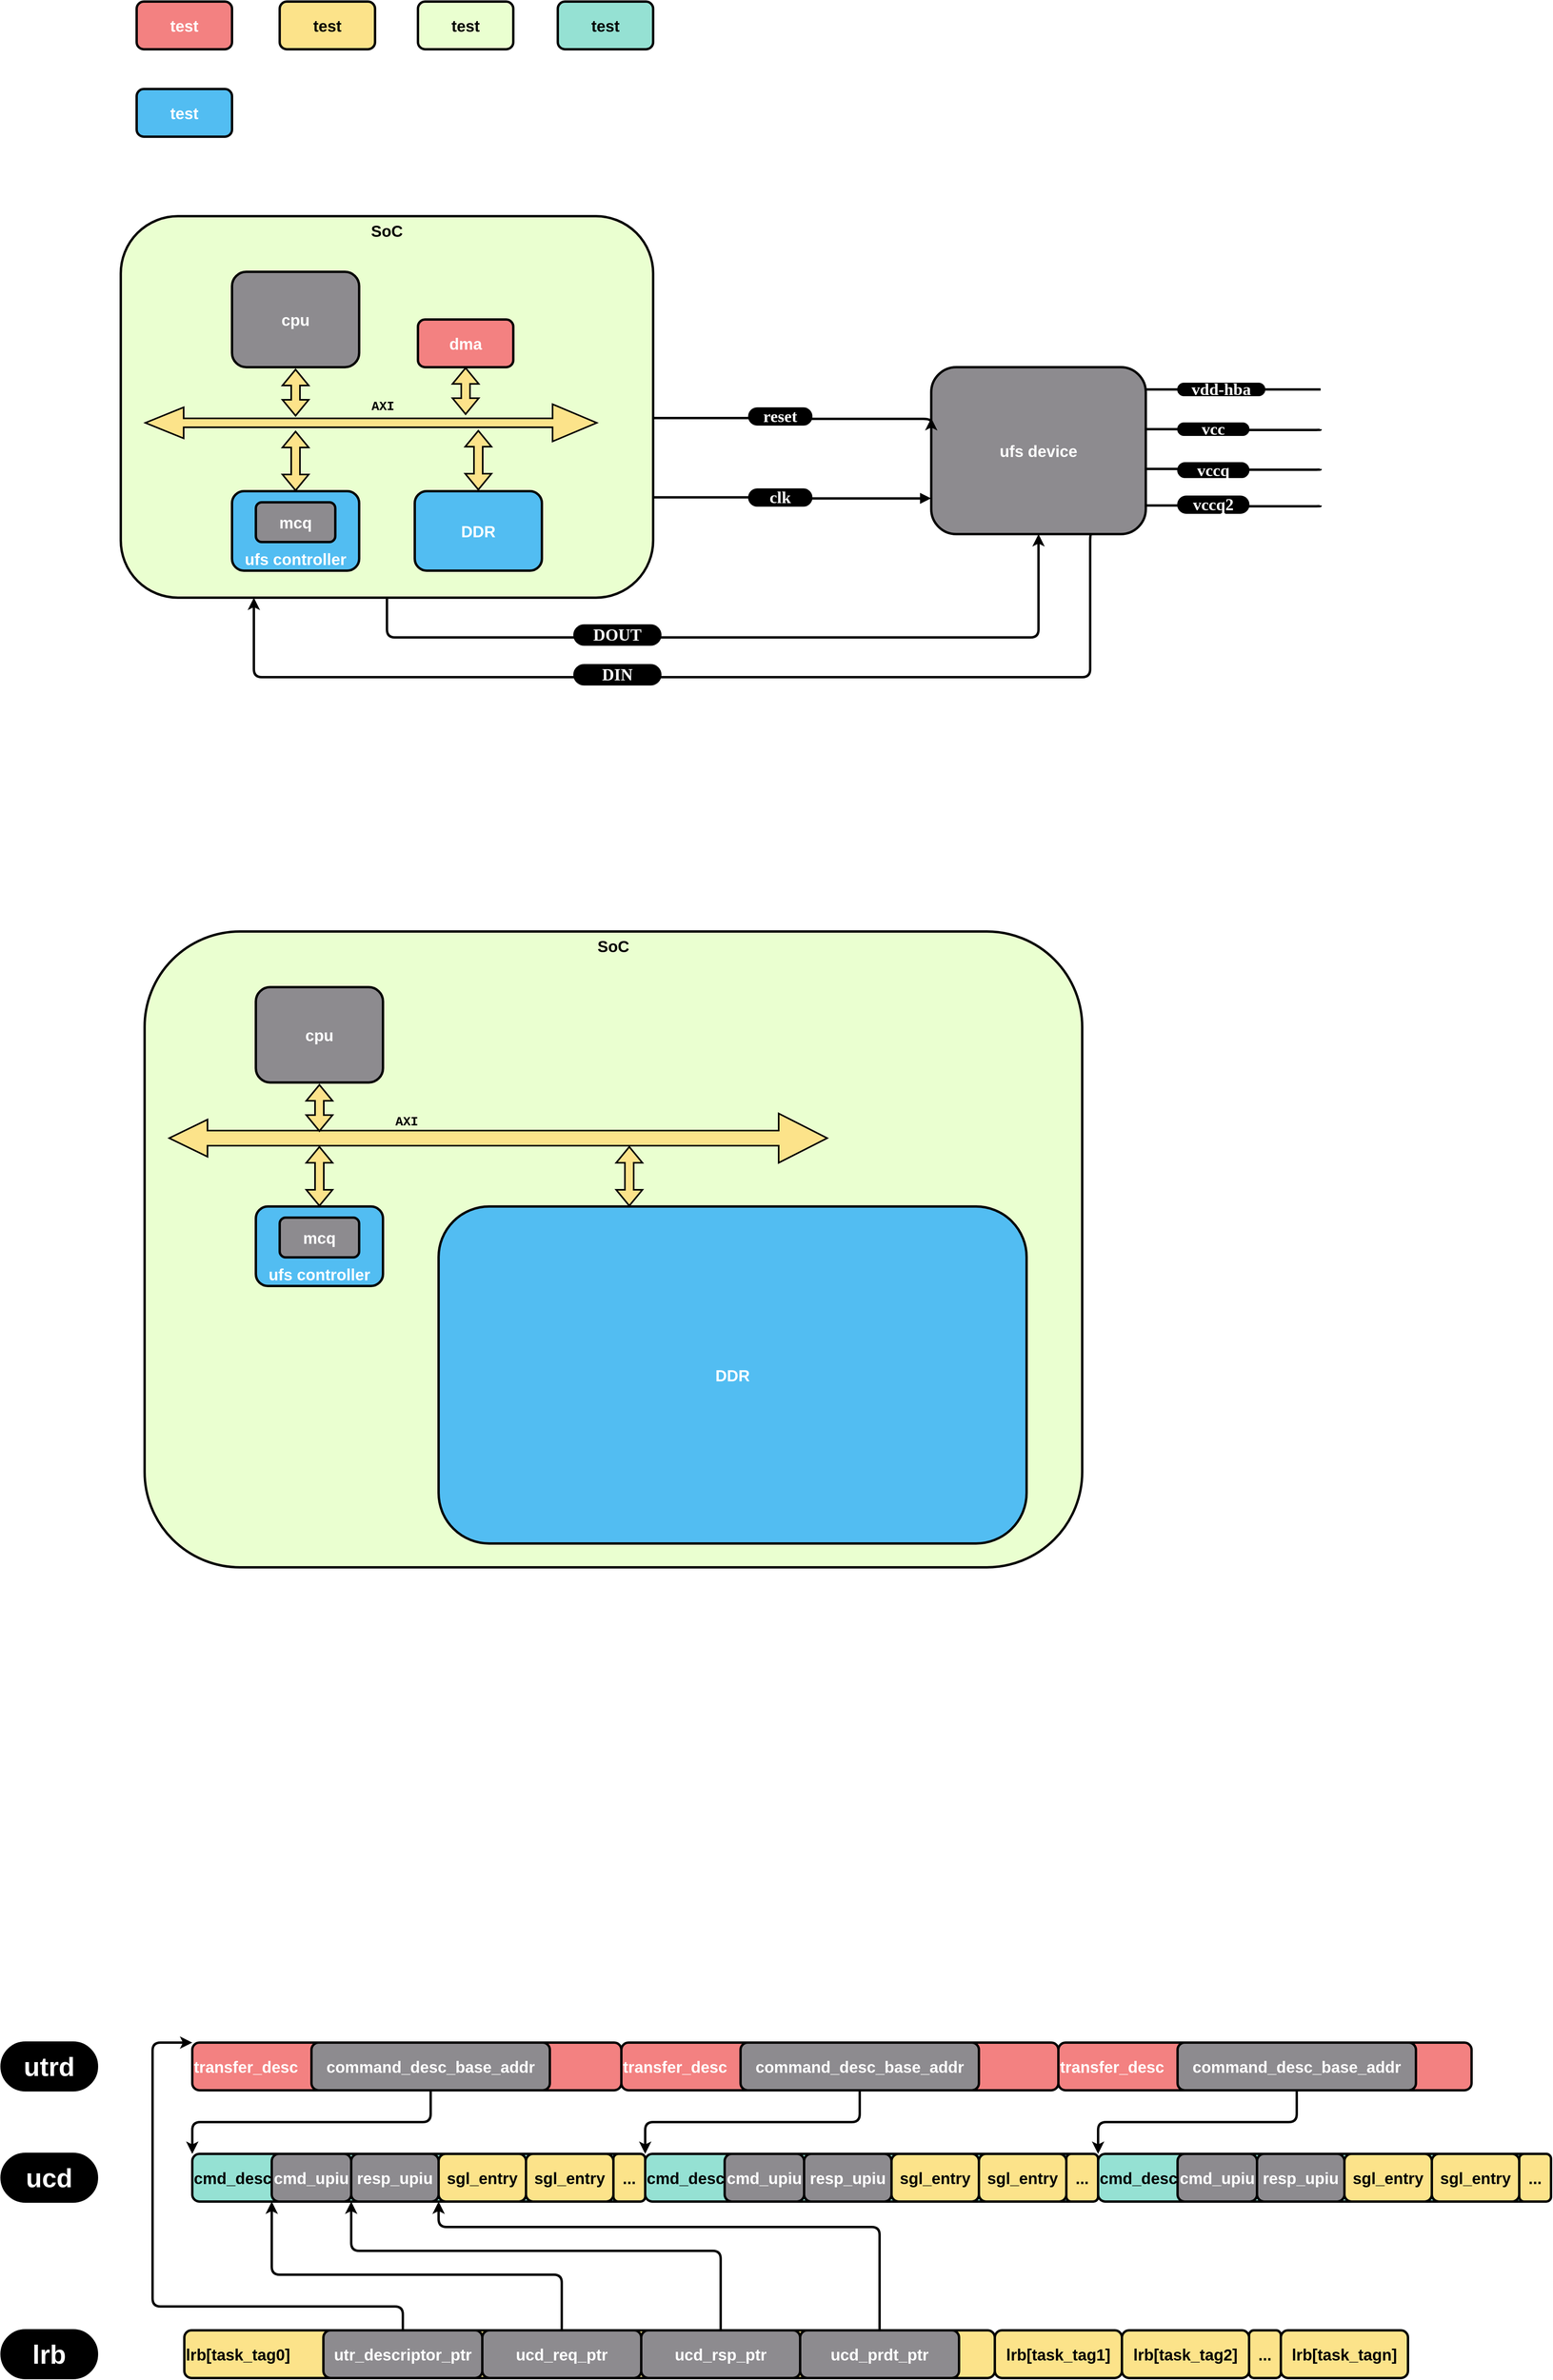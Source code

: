 <mxfile version="25.0.1">
  <diagram name="Page-1" id="ai1T7dMN3OjdWEHfxHIY">
    <mxGraphModel dx="3267" dy="1335" grid="1" gridSize="10" guides="1" tooltips="1" connect="1" arrows="1" fold="1" page="1" pageScale="1" pageWidth="827" pageHeight="1169" math="0" shadow="0">
      <root>
        <mxCell id="0" />
        <mxCell id="1" parent="0" />
        <mxCell id="oprHYvDJjt2h3twE2mbh-2" style="edgeStyle=orthogonalEdgeStyle;rounded=1;orthogonalLoop=1;jettySize=auto;html=1;entryX=0.5;entryY=1;entryDx=0;entryDy=0;exitX=0.5;exitY=1;exitDx=0;exitDy=0;strokeWidth=3;curved=0;" parent="1" source="e9D_P7301jllDLZN2IWD-16" target="oprHYvDJjt2h3twE2mbh-1" edge="1">
          <mxGeometry relative="1" as="geometry">
            <Array as="points">
              <mxPoint x="375" y="1230" />
              <mxPoint x="1195" y="1230" />
            </Array>
          </mxGeometry>
        </mxCell>
        <mxCell id="e9D_P7301jllDLZN2IWD-16" value="&lt;span style=&quot;font-size: 20px;&quot;&gt;&lt;b&gt;SoC&lt;/b&gt;&lt;/span&gt;" style="rounded=1;whiteSpace=wrap;html=1;fillColor=#EAFFD0;strokeWidth=3;verticalAlign=top;" parent="1" vertex="1">
          <mxGeometry x="40" y="700" width="670" height="480" as="geometry" />
        </mxCell>
        <mxCell id="e9D_P7301jllDLZN2IWD-1" value="&lt;font style=&quot;font-size: 20px;&quot; color=&quot;#ffffff&quot;&gt;&lt;b style=&quot;&quot;&gt;test&lt;/b&gt;&lt;/font&gt;" style="rounded=1;whiteSpace=wrap;html=1;fillColor=#F38181;strokeWidth=3;" parent="1" vertex="1">
          <mxGeometry x="60" y="430" width="120" height="60" as="geometry" />
        </mxCell>
        <mxCell id="e9D_P7301jllDLZN2IWD-3" value="&lt;font style=&quot;font-size: 20px;&quot;&gt;&lt;b style=&quot;&quot;&gt;test&lt;/b&gt;&lt;/font&gt;" style="rounded=1;whiteSpace=wrap;html=1;fillColor=#FCE38A;strokeWidth=3;" parent="1" vertex="1">
          <mxGeometry x="240" y="430" width="120" height="60" as="geometry" />
        </mxCell>
        <mxCell id="e9D_P7301jllDLZN2IWD-4" value="&lt;font style=&quot;font-size: 20px;&quot;&gt;&lt;b style=&quot;&quot;&gt;test&lt;/b&gt;&lt;/font&gt;" style="rounded=1;whiteSpace=wrap;html=1;fillColor=#EAFFD0;strokeWidth=3;" parent="1" vertex="1">
          <mxGeometry x="414" y="430" width="120" height="60" as="geometry" />
        </mxCell>
        <mxCell id="e9D_P7301jllDLZN2IWD-5" value="&lt;font style=&quot;font-size: 20px;&quot;&gt;&lt;b style=&quot;&quot;&gt;test&lt;/b&gt;&lt;/font&gt;" style="rounded=1;whiteSpace=wrap;html=1;fillColor=#95E1D3;strokeWidth=3;" parent="1" vertex="1">
          <mxGeometry x="590" y="430" width="120" height="60" as="geometry" />
        </mxCell>
        <mxCell id="e9D_P7301jllDLZN2IWD-6" value="&lt;font color=&quot;#ffffff&quot; style=&quot;font-size: 20px;&quot;&gt;&lt;b style=&quot;&quot;&gt;test&lt;/b&gt;&lt;/font&gt;" style="rounded=1;whiteSpace=wrap;html=1;fillColor=#52BDF2;strokeWidth=3;" parent="1" vertex="1">
          <mxGeometry x="60" y="540" width="120" height="60" as="geometry" />
        </mxCell>
        <mxCell id="e9D_P7301jllDLZN2IWD-7" value="&lt;font color=&quot;#ffffff&quot; style=&quot;font-size: 20px;&quot;&gt;&lt;b style=&quot;&quot;&gt;cpu&lt;/b&gt;&lt;/font&gt;" style="rounded=1;whiteSpace=wrap;html=1;fillColor=#8D8B8F;strokeWidth=3;" parent="1" vertex="1">
          <mxGeometry x="180" y="770" width="160" height="120" as="geometry" />
        </mxCell>
        <mxCell id="e9D_P7301jllDLZN2IWD-8" value="&lt;font style=&quot;font-size: 20px;&quot; color=&quot;#ffffff&quot;&gt;&lt;b style=&quot;&quot;&gt;dma&lt;/b&gt;&lt;/font&gt;" style="rounded=1;whiteSpace=wrap;html=1;fillColor=#F38181;strokeWidth=3;" parent="1" vertex="1">
          <mxGeometry x="414" y="830" width="120" height="60" as="geometry" />
        </mxCell>
        <mxCell id="e9D_P7301jllDLZN2IWD-9" value="&lt;font color=&quot;#ffffff&quot; style=&quot;font-size: 20px;&quot;&gt;&lt;b style=&quot;&quot;&gt;ufs controller&lt;/b&gt;&lt;/font&gt;" style="rounded=1;whiteSpace=wrap;html=1;fillColor=#52BDF2;strokeWidth=3;horizontal=1;verticalAlign=bottom;" parent="1" vertex="1">
          <mxGeometry x="180" y="1046" width="160" height="100" as="geometry" />
        </mxCell>
        <mxCell id="e9D_P7301jllDLZN2IWD-10" value="" style="shape=flexArrow;endArrow=classic;startArrow=classic;html=1;rounded=0;strokeWidth=2;startWidth=25.714;startSize=15.383;endWidth=33.551;endSize=17.857;width=10.286;fillColor=#FCE38A;" parent="1" edge="1">
          <mxGeometry width="100" height="100" relative="1" as="geometry">
            <mxPoint x="70" y="960" as="sourcePoint" />
            <mxPoint x="640" y="960" as="targetPoint" />
          </mxGeometry>
        </mxCell>
        <mxCell id="e9D_P7301jllDLZN2IWD-11" value="&lt;font color=&quot;#ffffff&quot; style=&quot;font-size: 20px;&quot;&gt;&lt;b style=&quot;&quot;&gt;mcq&lt;/b&gt;&lt;/font&gt;" style="rounded=1;whiteSpace=wrap;html=1;fillColor=#8D8B8F;strokeWidth=3;" parent="1" vertex="1">
          <mxGeometry x="210" y="1060" width="100" height="50" as="geometry" />
        </mxCell>
        <mxCell id="e9D_P7301jllDLZN2IWD-13" value="" style="shape=flexArrow;endArrow=classic;startArrow=classic;html=1;rounded=0;exitX=0.5;exitY=1;exitDx=0;exitDy=0;fillColor=#FCE38A;strokeWidth=2;" parent="1" edge="1">
          <mxGeometry width="100" height="100" relative="1" as="geometry">
            <mxPoint x="260" y="892" as="sourcePoint" />
            <mxPoint x="260" y="952" as="targetPoint" />
          </mxGeometry>
        </mxCell>
        <mxCell id="e9D_P7301jllDLZN2IWD-14" value="" style="shape=flexArrow;endArrow=classic;startArrow=classic;html=1;rounded=0;exitX=0.5;exitY=1;exitDx=0;exitDy=0;fillColor=#FCE38A;strokeWidth=2;" parent="1" source="e9D_P7301jllDLZN2IWD-8" edge="1">
          <mxGeometry width="100" height="100" relative="1" as="geometry">
            <mxPoint x="473.71" y="890" as="sourcePoint" />
            <mxPoint x="474" y="950" as="targetPoint" />
          </mxGeometry>
        </mxCell>
        <mxCell id="e9D_P7301jllDLZN2IWD-15" value="" style="shape=flexArrow;endArrow=classic;startArrow=classic;html=1;rounded=0;fillColor=#FCE38A;strokeWidth=2;entryX=0.5;entryY=0;entryDx=0;entryDy=0;" parent="1" target="e9D_P7301jllDLZN2IWD-9" edge="1">
          <mxGeometry width="100" height="100" relative="1" as="geometry">
            <mxPoint x="260" y="970" as="sourcePoint" />
            <mxPoint x="260" y="1030" as="targetPoint" />
          </mxGeometry>
        </mxCell>
        <mxCell id="e9D_P7301jllDLZN2IWD-17" value="AXI" style="text;html=1;align=center;verticalAlign=middle;whiteSpace=wrap;rounded=0;fontFamily=Courier New;fontStyle=1;fontSize=16;" parent="1" vertex="1">
          <mxGeometry x="340" y="925" width="60" height="30" as="geometry" />
        </mxCell>
        <mxCell id="oprHYvDJjt2h3twE2mbh-9" style="edgeStyle=orthogonalEdgeStyle;shape=connector;curved=0;rounded=1;orthogonalLoop=1;jettySize=auto;html=1;exitX=0.75;exitY=1;exitDx=0;exitDy=0;entryX=0.25;entryY=1;entryDx=0;entryDy=0;strokeColor=default;strokeWidth=3;align=center;verticalAlign=middle;fontFamily=Helvetica;fontSize=11;fontColor=default;labelBackgroundColor=default;endArrow=classic;" parent="1" source="oprHYvDJjt2h3twE2mbh-1" target="e9D_P7301jllDLZN2IWD-16" edge="1">
          <mxGeometry relative="1" as="geometry">
            <Array as="points">
              <mxPoint x="1260" y="1100" />
              <mxPoint x="1260" y="1280" />
              <mxPoint x="208" y="1280" />
            </Array>
          </mxGeometry>
        </mxCell>
        <mxCell id="oprHYvDJjt2h3twE2mbh-12" style="edgeStyle=orthogonalEdgeStyle;shape=connector;curved=0;rounded=1;orthogonalLoop=1;jettySize=auto;html=1;strokeColor=default;strokeWidth=3;align=center;verticalAlign=middle;fontFamily=Helvetica;fontSize=11;fontColor=default;labelBackgroundColor=default;endArrow=none;endFill=0;" parent="1" edge="1">
          <mxGeometry relative="1" as="geometry">
            <mxPoint x="1550" y="968" as="targetPoint" />
            <mxPoint x="1330" y="968" as="sourcePoint" />
            <Array as="points">
              <mxPoint x="1440" y="968" />
              <mxPoint x="1440" y="969" />
            </Array>
          </mxGeometry>
        </mxCell>
        <mxCell id="oprHYvDJjt2h3twE2mbh-1" value="&lt;font color=&quot;#ffffff&quot; style=&quot;font-size: 20px;&quot;&gt;&lt;b style=&quot;&quot;&gt;ufs device&lt;/b&gt;&lt;/font&gt;" style="rounded=1;whiteSpace=wrap;html=1;fillColor=#8D8B8F;strokeWidth=3;" parent="1" vertex="1">
          <mxGeometry x="1060" y="890" width="270" height="210" as="geometry" />
        </mxCell>
        <mxCell id="oprHYvDJjt2h3twE2mbh-10" value="&lt;span style=&quot;&quot;&gt;&lt;b&gt;&lt;font style=&quot;font-size: 21px;&quot;&gt;DOUT&lt;/font&gt;&lt;/b&gt;&lt;/span&gt;" style="rounded=1;html=1;fontFamily=Comic Sans MS;fontSize=11;fontColor=#FFFFFF;labelBackgroundColor=none;arcSize=50;fillColor=#000000;whiteSpace=wrap;" parent="1" vertex="1">
          <mxGeometry x="610" y="1214" width="110" height="26" as="geometry" />
        </mxCell>
        <mxCell id="oprHYvDJjt2h3twE2mbh-11" value="&lt;span style=&quot;font-size: 21px;&quot;&gt;&lt;b&gt;DIN&lt;/b&gt;&lt;/span&gt;" style="rounded=1;html=1;fontFamily=Comic Sans MS;fontSize=11;fontColor=#FFFFFF;labelBackgroundColor=none;arcSize=50;fillColor=#000000;whiteSpace=wrap;" parent="1" vertex="1">
          <mxGeometry x="610" y="1264" width="110" height="26" as="geometry" />
        </mxCell>
        <mxCell id="oprHYvDJjt2h3twE2mbh-15" value="&lt;span style=&quot;&quot;&gt;&lt;b&gt;&lt;font style=&quot;font-size: 21px;&quot;&gt;vcc&lt;/font&gt;&lt;/b&gt;&lt;/span&gt;" style="rounded=1;html=1;fontFamily=Comic Sans MS;fontSize=11;fontColor=#FFFFFF;labelBackgroundColor=none;arcSize=50;fillColor=#000000;whiteSpace=wrap;" parent="1" vertex="1">
          <mxGeometry x="1370" y="960" width="90" height="16" as="geometry" />
        </mxCell>
        <mxCell id="oprHYvDJjt2h3twE2mbh-16" style="edgeStyle=orthogonalEdgeStyle;shape=connector;curved=0;rounded=1;orthogonalLoop=1;jettySize=auto;html=1;strokeColor=default;strokeWidth=3;align=center;verticalAlign=middle;fontFamily=Helvetica;fontSize=11;fontColor=default;labelBackgroundColor=default;endArrow=none;endFill=0;" parent="1" edge="1">
          <mxGeometry relative="1" as="geometry">
            <mxPoint x="1550" y="918" as="targetPoint" />
            <mxPoint x="1330" y="918" as="sourcePoint" />
          </mxGeometry>
        </mxCell>
        <mxCell id="oprHYvDJjt2h3twE2mbh-17" value="&lt;span style=&quot;&quot;&gt;&lt;b&gt;&lt;font style=&quot;font-size: 21px;&quot;&gt;vdd-hba&lt;/font&gt;&lt;/b&gt;&lt;/span&gt;" style="rounded=1;html=1;fontFamily=Comic Sans MS;fontSize=11;fontColor=#FFFFFF;labelBackgroundColor=none;arcSize=50;fillColor=#000000;whiteSpace=wrap;" parent="1" vertex="1">
          <mxGeometry x="1370" y="910" width="110" height="16" as="geometry" />
        </mxCell>
        <mxCell id="oprHYvDJjt2h3twE2mbh-18" style="edgeStyle=orthogonalEdgeStyle;shape=connector;curved=0;rounded=1;orthogonalLoop=1;jettySize=auto;html=1;strokeColor=default;strokeWidth=3;align=center;verticalAlign=middle;fontFamily=Helvetica;fontSize=11;fontColor=default;labelBackgroundColor=default;endArrow=none;endFill=0;" parent="1" edge="1">
          <mxGeometry relative="1" as="geometry">
            <mxPoint x="1550" y="1018" as="targetPoint" />
            <mxPoint x="1330" y="1018" as="sourcePoint" />
            <Array as="points">
              <mxPoint x="1440" y="1018" />
              <mxPoint x="1440" y="1019" />
            </Array>
          </mxGeometry>
        </mxCell>
        <mxCell id="oprHYvDJjt2h3twE2mbh-19" value="&lt;span style=&quot;&quot;&gt;&lt;b&gt;&lt;font style=&quot;font-size: 21px;&quot;&gt;vccq&lt;/font&gt;&lt;/b&gt;&lt;/span&gt;" style="rounded=1;html=1;fontFamily=Comic Sans MS;fontSize=11;fontColor=#FFFFFF;labelBackgroundColor=none;arcSize=50;fillColor=#000000;whiteSpace=wrap;" parent="1" vertex="1">
          <mxGeometry x="1370" y="1010" width="90" height="19" as="geometry" />
        </mxCell>
        <mxCell id="oprHYvDJjt2h3twE2mbh-20" style="edgeStyle=orthogonalEdgeStyle;shape=connector;curved=0;rounded=1;orthogonalLoop=1;jettySize=auto;html=1;strokeColor=default;strokeWidth=3;align=center;verticalAlign=middle;fontFamily=Helvetica;fontSize=11;fontColor=default;labelBackgroundColor=default;endArrow=none;endFill=0;" parent="1" edge="1">
          <mxGeometry relative="1" as="geometry">
            <mxPoint x="1550" y="1064" as="targetPoint" />
            <mxPoint x="1330" y="1064" as="sourcePoint" />
            <Array as="points">
              <mxPoint x="1440" y="1064" />
              <mxPoint x="1440" y="1065" />
            </Array>
          </mxGeometry>
        </mxCell>
        <mxCell id="oprHYvDJjt2h3twE2mbh-21" value="&lt;span style=&quot;&quot;&gt;&lt;b&gt;&lt;font style=&quot;font-size: 21px;&quot;&gt;vccq2&lt;/font&gt;&lt;/b&gt;&lt;/span&gt;" style="rounded=1;html=1;fontFamily=Comic Sans MS;fontSize=11;fontColor=#FFFFFF;labelBackgroundColor=none;arcSize=50;fillColor=#000000;whiteSpace=wrap;" parent="1" vertex="1">
          <mxGeometry x="1370" y="1052" width="90" height="22" as="geometry" />
        </mxCell>
        <mxCell id="oprHYvDJjt2h3twE2mbh-22" style="edgeStyle=orthogonalEdgeStyle;shape=connector;curved=0;rounded=1;orthogonalLoop=1;jettySize=auto;html=1;strokeColor=default;strokeWidth=3;align=center;verticalAlign=middle;fontFamily=Helvetica;fontSize=11;fontColor=default;labelBackgroundColor=default;endArrow=block;endFill=1;exitX=1;exitY=0.737;exitDx=0;exitDy=0;exitPerimeter=0;entryX=-0.001;entryY=0.786;entryDx=0;entryDy=0;entryPerimeter=0;" parent="1" source="e9D_P7301jllDLZN2IWD-16" target="oprHYvDJjt2h3twE2mbh-1" edge="1">
          <mxGeometry relative="1" as="geometry">
            <mxPoint x="1050" y="1055" as="targetPoint" />
            <mxPoint x="790" y="1054" as="sourcePoint" />
            <Array as="points">
              <mxPoint x="900" y="1054" />
              <mxPoint x="900" y="1055" />
            </Array>
          </mxGeometry>
        </mxCell>
        <mxCell id="oprHYvDJjt2h3twE2mbh-23" value="&lt;span style=&quot;&quot;&gt;&lt;b&gt;&lt;font style=&quot;font-size: 21px;&quot;&gt;clk&lt;/font&gt;&lt;/b&gt;&lt;/span&gt;" style="rounded=1;html=1;fontFamily=Comic Sans MS;fontSize=11;fontColor=#FFFFFF;labelBackgroundColor=none;arcSize=50;fillColor=#000000;whiteSpace=wrap;" parent="1" vertex="1">
          <mxGeometry x="830" y="1043" width="80" height="22" as="geometry" />
        </mxCell>
        <mxCell id="oprHYvDJjt2h3twE2mbh-24" style="edgeStyle=orthogonalEdgeStyle;shape=connector;curved=0;rounded=1;orthogonalLoop=1;jettySize=auto;html=1;strokeColor=default;strokeWidth=3;align=center;verticalAlign=middle;fontFamily=Helvetica;fontSize=11;fontColor=default;labelBackgroundColor=default;endArrow=classic;endFill=1;entryX=-0.001;entryY=0.779;entryDx=0;entryDy=0;entryPerimeter=0;exitX=1;exitY=0.737;exitDx=0;exitDy=0;exitPerimeter=0;" parent="1" edge="1">
          <mxGeometry relative="1" as="geometry">
            <mxPoint x="1060" y="954" as="targetPoint" />
            <mxPoint x="710" y="954" as="sourcePoint" />
            <Array as="points">
              <mxPoint x="900" y="954" />
              <mxPoint x="900" y="955" />
              <mxPoint x="1060" y="955" />
            </Array>
          </mxGeometry>
        </mxCell>
        <mxCell id="oprHYvDJjt2h3twE2mbh-25" value="&lt;span style=&quot;&quot;&gt;&lt;b&gt;&lt;font style=&quot;font-size: 21px;&quot;&gt;reset&lt;/font&gt;&lt;/b&gt;&lt;/span&gt;" style="rounded=1;html=1;fontFamily=Comic Sans MS;fontSize=11;fontColor=#FFFFFF;labelBackgroundColor=none;arcSize=50;fillColor=#000000;whiteSpace=wrap;" parent="1" vertex="1">
          <mxGeometry x="830" y="941" width="80" height="22" as="geometry" />
        </mxCell>
        <mxCell id="UE0YF-kkjeP3_MSQuqBD-1" value="&lt;font color=&quot;#ffffff&quot; style=&quot;font-size: 20px;&quot;&gt;&lt;b style=&quot;&quot;&gt;DDR&lt;/b&gt;&lt;/font&gt;" style="rounded=1;whiteSpace=wrap;html=1;fillColor=#52BDF2;strokeWidth=3;horizontal=1;verticalAlign=middle;" vertex="1" parent="1">
          <mxGeometry x="410" y="1046" width="160" height="100" as="geometry" />
        </mxCell>
        <mxCell id="UE0YF-kkjeP3_MSQuqBD-2" value="" style="shape=flexArrow;endArrow=classic;startArrow=classic;html=1;rounded=0;fillColor=#FCE38A;strokeWidth=2;entryX=0.5;entryY=0;entryDx=0;entryDy=0;" edge="1" parent="1">
          <mxGeometry width="100" height="100" relative="1" as="geometry">
            <mxPoint x="490" y="969" as="sourcePoint" />
            <mxPoint x="490" y="1045" as="targetPoint" />
          </mxGeometry>
        </mxCell>
        <mxCell id="UE0YF-kkjeP3_MSQuqBD-3" value="&lt;span style=&quot;font-size: 20px;&quot;&gt;&lt;b&gt;SoC&lt;/b&gt;&lt;/span&gt;" style="rounded=1;whiteSpace=wrap;html=1;fillColor=#EAFFD0;strokeWidth=3;verticalAlign=top;" vertex="1" parent="1">
          <mxGeometry x="70" y="1600" width="1180" height="800" as="geometry" />
        </mxCell>
        <mxCell id="UE0YF-kkjeP3_MSQuqBD-4" value="&lt;font color=&quot;#ffffff&quot; style=&quot;font-size: 20px;&quot;&gt;&lt;b style=&quot;&quot;&gt;cpu&lt;/b&gt;&lt;/font&gt;" style="rounded=1;whiteSpace=wrap;html=1;fillColor=#8D8B8F;strokeWidth=3;" vertex="1" parent="1">
          <mxGeometry x="210" y="1670" width="160" height="120" as="geometry" />
        </mxCell>
        <mxCell id="UE0YF-kkjeP3_MSQuqBD-6" value="&lt;font color=&quot;#ffffff&quot; style=&quot;font-size: 20px;&quot;&gt;&lt;b style=&quot;&quot;&gt;ufs controller&lt;/b&gt;&lt;/font&gt;" style="rounded=1;whiteSpace=wrap;html=1;fillColor=#52BDF2;strokeWidth=3;horizontal=1;verticalAlign=bottom;" vertex="1" parent="1">
          <mxGeometry x="210" y="1946" width="160" height="100" as="geometry" />
        </mxCell>
        <mxCell id="UE0YF-kkjeP3_MSQuqBD-7" value="" style="shape=flexArrow;endArrow=classic;startArrow=classic;html=1;rounded=0;strokeWidth=2;startWidth=25.714;startSize=15.383;endWidth=41;endSize=19.67;width=18;fillColor=#FCE38A;" edge="1" parent="1">
          <mxGeometry width="100" height="100" relative="1" as="geometry">
            <mxPoint x="100" y="1860" as="sourcePoint" />
            <mxPoint x="930" y="1860" as="targetPoint" />
          </mxGeometry>
        </mxCell>
        <mxCell id="UE0YF-kkjeP3_MSQuqBD-8" value="&lt;font color=&quot;#ffffff&quot; style=&quot;font-size: 20px;&quot;&gt;&lt;b style=&quot;&quot;&gt;mcq&lt;/b&gt;&lt;/font&gt;" style="rounded=1;whiteSpace=wrap;html=1;fillColor=#8D8B8F;strokeWidth=3;" vertex="1" parent="1">
          <mxGeometry x="240" y="1960" width="100" height="50" as="geometry" />
        </mxCell>
        <mxCell id="UE0YF-kkjeP3_MSQuqBD-9" value="" style="shape=flexArrow;endArrow=classic;startArrow=classic;html=1;rounded=0;exitX=0.5;exitY=1;exitDx=0;exitDy=0;fillColor=#FCE38A;strokeWidth=2;" edge="1" parent="1">
          <mxGeometry width="100" height="100" relative="1" as="geometry">
            <mxPoint x="290" y="1792" as="sourcePoint" />
            <mxPoint x="290" y="1852" as="targetPoint" />
          </mxGeometry>
        </mxCell>
        <mxCell id="UE0YF-kkjeP3_MSQuqBD-11" value="" style="shape=flexArrow;endArrow=classic;startArrow=classic;html=1;rounded=0;fillColor=#FCE38A;strokeWidth=2;entryX=0.5;entryY=0;entryDx=0;entryDy=0;" edge="1" parent="1" target="UE0YF-kkjeP3_MSQuqBD-6">
          <mxGeometry width="100" height="100" relative="1" as="geometry">
            <mxPoint x="290" y="1870" as="sourcePoint" />
            <mxPoint x="290" y="1930" as="targetPoint" />
          </mxGeometry>
        </mxCell>
        <mxCell id="UE0YF-kkjeP3_MSQuqBD-12" value="AXI" style="text;html=1;align=center;verticalAlign=middle;whiteSpace=wrap;rounded=0;fontFamily=Courier New;fontStyle=1;fontSize=16;" vertex="1" parent="1">
          <mxGeometry x="370" y="1825" width="60" height="30" as="geometry" />
        </mxCell>
        <mxCell id="UE0YF-kkjeP3_MSQuqBD-13" value="&lt;font color=&quot;#ffffff&quot; style=&quot;font-size: 20px;&quot;&gt;&lt;b style=&quot;&quot;&gt;DDR&lt;/b&gt;&lt;/font&gt;" style="rounded=1;whiteSpace=wrap;html=1;fillColor=#52BDF2;strokeWidth=3;horizontal=1;verticalAlign=middle;" vertex="1" parent="1">
          <mxGeometry x="440" y="1946" width="740" height="424" as="geometry" />
        </mxCell>
        <mxCell id="UE0YF-kkjeP3_MSQuqBD-14" value="" style="shape=flexArrow;endArrow=classic;startArrow=classic;html=1;rounded=0;fillColor=#FCE38A;strokeWidth=2;entryX=0.5;entryY=0;entryDx=0;entryDy=0;" edge="1" parent="1">
          <mxGeometry width="100" height="100" relative="1" as="geometry">
            <mxPoint x="680" y="1870" as="sourcePoint" />
            <mxPoint x="680" y="1946" as="targetPoint" />
          </mxGeometry>
        </mxCell>
        <mxCell id="UE0YF-kkjeP3_MSQuqBD-33" value="&lt;font style=&quot;font-size: 20px;&quot;&gt;&lt;b style=&quot;&quot;&gt;lrb[task_tag0]&lt;/b&gt;&lt;/font&gt;" style="rounded=1;whiteSpace=wrap;html=1;fillColor=#FCE38A;strokeWidth=3;align=left;" vertex="1" parent="1">
          <mxGeometry x="120" y="3360" width="1020" height="60" as="geometry" />
        </mxCell>
        <mxCell id="UE0YF-kkjeP3_MSQuqBD-38" value="&lt;font style=&quot;font-size: 20px;&quot;&gt;&lt;b style=&quot;&quot;&gt;lrb[task_tag1]&lt;/b&gt;&lt;/font&gt;" style="rounded=1;whiteSpace=wrap;html=1;fillColor=#FCE38A;strokeWidth=3;" vertex="1" parent="1">
          <mxGeometry x="1140" y="3360" width="160" height="60" as="geometry" />
        </mxCell>
        <mxCell id="UE0YF-kkjeP3_MSQuqBD-39" value="&lt;font style=&quot;font-size: 20px;&quot;&gt;&lt;b style=&quot;&quot;&gt;lrb[task_tag2]&lt;/b&gt;&lt;/font&gt;" style="rounded=1;whiteSpace=wrap;html=1;fillColor=#FCE38A;strokeWidth=3;" vertex="1" parent="1">
          <mxGeometry x="1300" y="3360" width="160" height="60" as="geometry" />
        </mxCell>
        <mxCell id="UE0YF-kkjeP3_MSQuqBD-40" value="&lt;font style=&quot;font-size: 20px;&quot;&gt;&lt;b style=&quot;&quot;&gt;lrb[task_tagn]&lt;/b&gt;&lt;/font&gt;" style="rounded=1;whiteSpace=wrap;html=1;fillColor=#FCE38A;strokeWidth=3;" vertex="1" parent="1">
          <mxGeometry x="1500" y="3360" width="160" height="60" as="geometry" />
        </mxCell>
        <mxCell id="UE0YF-kkjeP3_MSQuqBD-41" value="&lt;font style=&quot;font-size: 20px;&quot;&gt;&lt;b style=&quot;&quot;&gt;...&lt;/b&gt;&lt;/font&gt;" style="rounded=1;whiteSpace=wrap;html=1;fillColor=#FCE38A;strokeWidth=3;" vertex="1" parent="1">
          <mxGeometry x="1460" y="3360" width="40" height="60" as="geometry" />
        </mxCell>
        <mxCell id="UE0YF-kkjeP3_MSQuqBD-42" value="&lt;font style=&quot;font-size: 20px;&quot; color=&quot;#ffffff&quot;&gt;&lt;b style=&quot;&quot;&gt;transfer_desc&lt;/b&gt;&lt;/font&gt;" style="rounded=1;whiteSpace=wrap;html=1;fillColor=#F38181;strokeWidth=3;align=left;" vertex="1" parent="1">
          <mxGeometry x="130" y="2998" width="540" height="60" as="geometry" />
        </mxCell>
        <mxCell id="UE0YF-kkjeP3_MSQuqBD-43" value="&lt;font style=&quot;font-size: 20px;&quot;&gt;&lt;b style=&quot;&quot;&gt;cmd_desc&lt;/b&gt;&lt;/font&gt;" style="rounded=1;whiteSpace=wrap;html=1;fillColor=#95E1D3;strokeWidth=3;align=left;" vertex="1" parent="1">
          <mxGeometry x="130" y="3138" width="570" height="60" as="geometry" />
        </mxCell>
        <mxCell id="UE0YF-kkjeP3_MSQuqBD-44" value="&lt;font color=&quot;#ffffff&quot;&gt;&lt;span style=&quot;font-size: 20px;&quot;&gt;&lt;b&gt;command_desc_base_addr&lt;/b&gt;&lt;/span&gt;&lt;/font&gt;" style="rounded=1;whiteSpace=wrap;html=1;fillColor=#8D8B8F;strokeWidth=3;" vertex="1" parent="1">
          <mxGeometry x="280" y="2998" width="300" height="60" as="geometry" />
        </mxCell>
        <mxCell id="UE0YF-kkjeP3_MSQuqBD-45" value="&lt;font color=&quot;#ffffff&quot;&gt;&lt;span style=&quot;font-size: 20px;&quot;&gt;&lt;b&gt;cmd_upiu&lt;/b&gt;&lt;/span&gt;&lt;/font&gt;" style="rounded=1;whiteSpace=wrap;html=1;fillColor=#8D8B8F;strokeWidth=3;" vertex="1" parent="1">
          <mxGeometry x="230" y="3138" width="100" height="60" as="geometry" />
        </mxCell>
        <mxCell id="UE0YF-kkjeP3_MSQuqBD-46" value="&lt;span style=&quot;font-size: 20px;&quot;&gt;&lt;b style=&quot;&quot;&gt;&lt;font color=&quot;#ffffff&quot;&gt;resp_upiu&lt;/font&gt;&lt;/b&gt;&lt;/span&gt;" style="rounded=1;whiteSpace=wrap;html=1;fillColor=#8D8B8F;strokeWidth=3;" vertex="1" parent="1">
          <mxGeometry x="330" y="3138" width="110" height="60" as="geometry" />
        </mxCell>
        <mxCell id="UE0YF-kkjeP3_MSQuqBD-47" value="&lt;span style=&quot;font-size: 20px;&quot;&gt;&lt;b style=&quot;&quot;&gt;sgl_entry&lt;/b&gt;&lt;/span&gt;" style="rounded=1;whiteSpace=wrap;html=1;fillColor=#FCE38A;strokeWidth=3;" vertex="1" parent="1">
          <mxGeometry x="440" y="3138" width="110" height="60" as="geometry" />
        </mxCell>
        <mxCell id="UE0YF-kkjeP3_MSQuqBD-48" value="&lt;span style=&quot;font-size: 20px;&quot;&gt;&lt;b style=&quot;&quot;&gt;sgl_entry&lt;/b&gt;&lt;/span&gt;" style="rounded=1;whiteSpace=wrap;html=1;fillColor=#FCE38A;strokeWidth=3;" vertex="1" parent="1">
          <mxGeometry x="550" y="3138" width="110" height="60" as="geometry" />
        </mxCell>
        <mxCell id="UE0YF-kkjeP3_MSQuqBD-49" value="&lt;span style=&quot;font-size: 20px;&quot;&gt;&lt;b style=&quot;&quot;&gt;...&lt;/b&gt;&lt;/span&gt;" style="rounded=1;whiteSpace=wrap;html=1;fillColor=#FCE38A;strokeWidth=3;" vertex="1" parent="1">
          <mxGeometry x="660" y="3138" width="40" height="60" as="geometry" />
        </mxCell>
        <mxCell id="UE0YF-kkjeP3_MSQuqBD-62" style="edgeStyle=orthogonalEdgeStyle;rounded=1;orthogonalLoop=1;jettySize=auto;html=1;entryX=0;entryY=0;entryDx=0;entryDy=0;strokeWidth=3;curved=0;" edge="1" parent="1" source="UE0YF-kkjeP3_MSQuqBD-44" target="UE0YF-kkjeP3_MSQuqBD-43">
          <mxGeometry relative="1" as="geometry" />
        </mxCell>
        <mxCell id="UE0YF-kkjeP3_MSQuqBD-63" value="&lt;font style=&quot;font-size: 20px;&quot; color=&quot;#ffffff&quot;&gt;&lt;b style=&quot;&quot;&gt;transfer_desc&lt;/b&gt;&lt;/font&gt;" style="rounded=1;whiteSpace=wrap;html=1;fillColor=#F38181;strokeWidth=3;align=left;" vertex="1" parent="1">
          <mxGeometry x="670" y="2998" width="550" height="60" as="geometry" />
        </mxCell>
        <mxCell id="UE0YF-kkjeP3_MSQuqBD-82" style="edgeStyle=orthogonalEdgeStyle;shape=connector;curved=0;rounded=1;orthogonalLoop=1;jettySize=auto;html=1;entryX=0;entryY=0;entryDx=0;entryDy=0;strokeColor=default;strokeWidth=3;align=center;verticalAlign=middle;fontFamily=Helvetica;fontSize=11;fontColor=default;labelBackgroundColor=default;endArrow=classic;" edge="1" parent="1" source="UE0YF-kkjeP3_MSQuqBD-64" target="UE0YF-kkjeP3_MSQuqBD-69">
          <mxGeometry relative="1" as="geometry" />
        </mxCell>
        <mxCell id="UE0YF-kkjeP3_MSQuqBD-64" value="&lt;font color=&quot;#ffffff&quot;&gt;&lt;span style=&quot;font-size: 20px;&quot;&gt;&lt;b&gt;command_desc_base_addr&lt;/b&gt;&lt;/span&gt;&lt;/font&gt;" style="rounded=1;whiteSpace=wrap;html=1;fillColor=#8D8B8F;strokeWidth=3;" vertex="1" parent="1">
          <mxGeometry x="820" y="2998" width="300" height="60" as="geometry" />
        </mxCell>
        <mxCell id="UE0YF-kkjeP3_MSQuqBD-66" value="&lt;font style=&quot;font-size: 20px;&quot; color=&quot;#ffffff&quot;&gt;&lt;b style=&quot;&quot;&gt;transfer_desc&lt;/b&gt;&lt;/font&gt;" style="rounded=1;whiteSpace=wrap;html=1;fillColor=#F38181;strokeWidth=3;align=left;" vertex="1" parent="1">
          <mxGeometry x="1220" y="2998" width="520" height="60" as="geometry" />
        </mxCell>
        <mxCell id="UE0YF-kkjeP3_MSQuqBD-83" style="edgeStyle=orthogonalEdgeStyle;shape=connector;curved=0;rounded=1;orthogonalLoop=1;jettySize=auto;html=1;entryX=0;entryY=0;entryDx=0;entryDy=0;strokeColor=default;strokeWidth=3;align=center;verticalAlign=middle;fontFamily=Helvetica;fontSize=11;fontColor=default;labelBackgroundColor=default;endArrow=classic;" edge="1" parent="1" source="UE0YF-kkjeP3_MSQuqBD-67" target="UE0YF-kkjeP3_MSQuqBD-75">
          <mxGeometry relative="1" as="geometry" />
        </mxCell>
        <mxCell id="UE0YF-kkjeP3_MSQuqBD-67" value="&lt;font color=&quot;#ffffff&quot;&gt;&lt;span style=&quot;font-size: 20px;&quot;&gt;&lt;b&gt;command_desc_base_addr&lt;/b&gt;&lt;/span&gt;&lt;/font&gt;" style="rounded=1;whiteSpace=wrap;html=1;fillColor=#8D8B8F;strokeWidth=3;" vertex="1" parent="1">
          <mxGeometry x="1370" y="2998" width="300" height="60" as="geometry" />
        </mxCell>
        <mxCell id="UE0YF-kkjeP3_MSQuqBD-69" value="&lt;font style=&quot;font-size: 20px;&quot;&gt;&lt;b style=&quot;&quot;&gt;cmd_desc&lt;/b&gt;&lt;/font&gt;" style="rounded=1;whiteSpace=wrap;html=1;fillColor=#95E1D3;strokeWidth=3;align=left;" vertex="1" parent="1">
          <mxGeometry x="700" y="3138" width="570" height="60" as="geometry" />
        </mxCell>
        <mxCell id="UE0YF-kkjeP3_MSQuqBD-70" value="&lt;font color=&quot;#ffffff&quot;&gt;&lt;span style=&quot;font-size: 20px;&quot;&gt;&lt;b&gt;cmd_upiu&lt;/b&gt;&lt;/span&gt;&lt;/font&gt;" style="rounded=1;whiteSpace=wrap;html=1;fillColor=#8D8B8F;strokeWidth=3;" vertex="1" parent="1">
          <mxGeometry x="800" y="3138" width="100" height="60" as="geometry" />
        </mxCell>
        <mxCell id="UE0YF-kkjeP3_MSQuqBD-71" value="&lt;span style=&quot;font-size: 20px;&quot;&gt;&lt;b style=&quot;&quot;&gt;&lt;font color=&quot;#ffffff&quot;&gt;resp_upiu&lt;/font&gt;&lt;/b&gt;&lt;/span&gt;" style="rounded=1;whiteSpace=wrap;html=1;fillColor=#8D8B8F;strokeWidth=3;" vertex="1" parent="1">
          <mxGeometry x="900" y="3138" width="110" height="60" as="geometry" />
        </mxCell>
        <mxCell id="UE0YF-kkjeP3_MSQuqBD-72" value="&lt;span style=&quot;font-size: 20px;&quot;&gt;&lt;b style=&quot;&quot;&gt;sgl_entry&lt;/b&gt;&lt;/span&gt;" style="rounded=1;whiteSpace=wrap;html=1;fillColor=#FCE38A;strokeWidth=3;" vertex="1" parent="1">
          <mxGeometry x="1010" y="3138" width="110" height="60" as="geometry" />
        </mxCell>
        <mxCell id="UE0YF-kkjeP3_MSQuqBD-73" value="&lt;span style=&quot;font-size: 20px;&quot;&gt;&lt;b style=&quot;&quot;&gt;sgl_entry&lt;/b&gt;&lt;/span&gt;" style="rounded=1;whiteSpace=wrap;html=1;fillColor=#FCE38A;strokeWidth=3;" vertex="1" parent="1">
          <mxGeometry x="1120" y="3138" width="110" height="60" as="geometry" />
        </mxCell>
        <mxCell id="UE0YF-kkjeP3_MSQuqBD-74" value="&lt;span style=&quot;font-size: 20px;&quot;&gt;&lt;b style=&quot;&quot;&gt;...&lt;/b&gt;&lt;/span&gt;" style="rounded=1;whiteSpace=wrap;html=1;fillColor=#FCE38A;strokeWidth=3;" vertex="1" parent="1">
          <mxGeometry x="1230" y="3138" width="40" height="60" as="geometry" />
        </mxCell>
        <mxCell id="UE0YF-kkjeP3_MSQuqBD-75" value="&lt;font style=&quot;font-size: 20px;&quot;&gt;&lt;b style=&quot;&quot;&gt;cmd_desc&lt;/b&gt;&lt;/font&gt;" style="rounded=1;whiteSpace=wrap;html=1;fillColor=#95E1D3;strokeWidth=3;align=left;" vertex="1" parent="1">
          <mxGeometry x="1270" y="3138" width="570" height="60" as="geometry" />
        </mxCell>
        <mxCell id="UE0YF-kkjeP3_MSQuqBD-76" value="&lt;font color=&quot;#ffffff&quot;&gt;&lt;span style=&quot;font-size: 20px;&quot;&gt;&lt;b&gt;cmd_upiu&lt;/b&gt;&lt;/span&gt;&lt;/font&gt;" style="rounded=1;whiteSpace=wrap;html=1;fillColor=#8D8B8F;strokeWidth=3;" vertex="1" parent="1">
          <mxGeometry x="1370" y="3138" width="100" height="60" as="geometry" />
        </mxCell>
        <mxCell id="UE0YF-kkjeP3_MSQuqBD-77" value="&lt;span style=&quot;font-size: 20px;&quot;&gt;&lt;b style=&quot;&quot;&gt;&lt;font color=&quot;#ffffff&quot;&gt;resp_upiu&lt;/font&gt;&lt;/b&gt;&lt;/span&gt;" style="rounded=1;whiteSpace=wrap;html=1;fillColor=#8D8B8F;strokeWidth=3;" vertex="1" parent="1">
          <mxGeometry x="1470" y="3138" width="110" height="60" as="geometry" />
        </mxCell>
        <mxCell id="UE0YF-kkjeP3_MSQuqBD-78" value="&lt;span style=&quot;font-size: 20px;&quot;&gt;&lt;b style=&quot;&quot;&gt;sgl_entry&lt;/b&gt;&lt;/span&gt;" style="rounded=1;whiteSpace=wrap;html=1;fillColor=#FCE38A;strokeWidth=3;" vertex="1" parent="1">
          <mxGeometry x="1580" y="3138" width="110" height="60" as="geometry" />
        </mxCell>
        <mxCell id="UE0YF-kkjeP3_MSQuqBD-79" value="&lt;span style=&quot;font-size: 20px;&quot;&gt;&lt;b style=&quot;&quot;&gt;sgl_entry&lt;/b&gt;&lt;/span&gt;" style="rounded=1;whiteSpace=wrap;html=1;fillColor=#FCE38A;strokeWidth=3;" vertex="1" parent="1">
          <mxGeometry x="1690" y="3138" width="110" height="60" as="geometry" />
        </mxCell>
        <mxCell id="UE0YF-kkjeP3_MSQuqBD-80" value="&lt;span style=&quot;font-size: 20px;&quot;&gt;&lt;b style=&quot;&quot;&gt;...&lt;/b&gt;&lt;/span&gt;" style="rounded=1;whiteSpace=wrap;html=1;fillColor=#FCE38A;strokeWidth=3;" vertex="1" parent="1">
          <mxGeometry x="1800" y="3138" width="40" height="60" as="geometry" />
        </mxCell>
        <mxCell id="UE0YF-kkjeP3_MSQuqBD-95" style="edgeStyle=orthogonalEdgeStyle;shape=connector;curved=0;rounded=1;orthogonalLoop=1;jettySize=auto;html=1;entryX=0;entryY=0;entryDx=0;entryDy=0;strokeColor=default;strokeWidth=3;align=center;verticalAlign=middle;fontFamily=Helvetica;fontSize=11;fontColor=default;labelBackgroundColor=default;endArrow=classic;" edge="1" parent="1" source="UE0YF-kkjeP3_MSQuqBD-84" target="UE0YF-kkjeP3_MSQuqBD-42">
          <mxGeometry relative="1" as="geometry">
            <Array as="points">
              <mxPoint x="395" y="3330" />
              <mxPoint x="80" y="3330" />
              <mxPoint x="80" y="2998" />
            </Array>
          </mxGeometry>
        </mxCell>
        <mxCell id="UE0YF-kkjeP3_MSQuqBD-84" value="&lt;font color=&quot;#ffffff&quot;&gt;&lt;span style=&quot;font-size: 20px;&quot;&gt;&lt;b&gt;utr_descriptor_ptr&lt;/b&gt;&lt;/span&gt;&lt;/font&gt;" style="rounded=1;whiteSpace=wrap;html=1;fillColor=#8D8B8F;strokeWidth=3;" vertex="1" parent="1">
          <mxGeometry x="295" y="3360" width="200" height="60" as="geometry" />
        </mxCell>
        <mxCell id="UE0YF-kkjeP3_MSQuqBD-93" style="edgeStyle=orthogonalEdgeStyle;shape=connector;curved=0;rounded=1;orthogonalLoop=1;jettySize=auto;html=1;entryX=0;entryY=1;entryDx=0;entryDy=0;strokeColor=default;strokeWidth=3;align=center;verticalAlign=middle;fontFamily=Helvetica;fontSize=11;fontColor=default;labelBackgroundColor=default;endArrow=classic;" edge="1" parent="1" source="UE0YF-kkjeP3_MSQuqBD-85" target="UE0YF-kkjeP3_MSQuqBD-45">
          <mxGeometry relative="1" as="geometry">
            <Array as="points">
              <mxPoint x="595" y="3290" />
              <mxPoint x="230" y="3290" />
            </Array>
          </mxGeometry>
        </mxCell>
        <mxCell id="UE0YF-kkjeP3_MSQuqBD-85" value="&lt;font color=&quot;#ffffff&quot;&gt;&lt;span style=&quot;font-size: 20px;&quot;&gt;&lt;b&gt;ucd_req_ptr&lt;/b&gt;&lt;/span&gt;&lt;/font&gt;" style="rounded=1;whiteSpace=wrap;html=1;fillColor=#8D8B8F;strokeWidth=3;" vertex="1" parent="1">
          <mxGeometry x="495" y="3360" width="200" height="60" as="geometry" />
        </mxCell>
        <mxCell id="UE0YF-kkjeP3_MSQuqBD-94" style="edgeStyle=orthogonalEdgeStyle;shape=connector;curved=0;rounded=1;orthogonalLoop=1;jettySize=auto;html=1;entryX=0;entryY=1;entryDx=0;entryDy=0;strokeColor=default;strokeWidth=3;align=center;verticalAlign=middle;fontFamily=Helvetica;fontSize=11;fontColor=default;labelBackgroundColor=default;endArrow=classic;" edge="1" parent="1" source="UE0YF-kkjeP3_MSQuqBD-86" target="UE0YF-kkjeP3_MSQuqBD-46">
          <mxGeometry relative="1" as="geometry">
            <Array as="points">
              <mxPoint x="795" y="3260" />
              <mxPoint x="330" y="3260" />
            </Array>
          </mxGeometry>
        </mxCell>
        <mxCell id="UE0YF-kkjeP3_MSQuqBD-86" value="&lt;font color=&quot;#ffffff&quot;&gt;&lt;span style=&quot;font-size: 20px;&quot;&gt;&lt;b&gt;ucd_rsp_ptr&lt;/b&gt;&lt;/span&gt;&lt;/font&gt;" style="rounded=1;whiteSpace=wrap;html=1;fillColor=#8D8B8F;strokeWidth=3;" vertex="1" parent="1">
          <mxGeometry x="695" y="3360" width="200" height="60" as="geometry" />
        </mxCell>
        <mxCell id="UE0YF-kkjeP3_MSQuqBD-96" style="edgeStyle=orthogonalEdgeStyle;shape=connector;curved=0;rounded=1;orthogonalLoop=1;jettySize=auto;html=1;entryX=0;entryY=1;entryDx=0;entryDy=0;strokeColor=default;strokeWidth=3;align=center;verticalAlign=middle;fontFamily=Helvetica;fontSize=11;fontColor=default;labelBackgroundColor=default;endArrow=classic;" edge="1" parent="1" source="UE0YF-kkjeP3_MSQuqBD-87" target="UE0YF-kkjeP3_MSQuqBD-47">
          <mxGeometry relative="1" as="geometry">
            <Array as="points">
              <mxPoint x="995" y="3230" />
              <mxPoint x="440" y="3230" />
            </Array>
          </mxGeometry>
        </mxCell>
        <mxCell id="UE0YF-kkjeP3_MSQuqBD-87" value="&lt;font color=&quot;#ffffff&quot;&gt;&lt;span style=&quot;font-size: 20px;&quot;&gt;&lt;b&gt;ucd_prdt_ptr&lt;/b&gt;&lt;/span&gt;&lt;/font&gt;" style="rounded=1;whiteSpace=wrap;html=1;fillColor=#8D8B8F;strokeWidth=3;" vertex="1" parent="1">
          <mxGeometry x="895" y="3360" width="200" height="60" as="geometry" />
        </mxCell>
        <mxCell id="UE0YF-kkjeP3_MSQuqBD-98" value="&lt;font color=&quot;#ffffff&quot;&gt;&lt;b&gt;lrb&lt;/b&gt;&lt;/font&gt;" style="rounded=1;whiteSpace=wrap;html=1;fillColor=#000000;strokeWidth=3;fontFamily=Helvetica;fontSize=33;fontColor=default;labelBackgroundColor=none;arcSize=50;" vertex="1" parent="1">
          <mxGeometry x="-110" y="3360" width="120" height="60" as="geometry" />
        </mxCell>
        <mxCell id="UE0YF-kkjeP3_MSQuqBD-100" value="&lt;font color=&quot;#ffffff&quot;&gt;&lt;b&gt;utrd&lt;/b&gt;&lt;/font&gt;" style="rounded=1;whiteSpace=wrap;html=1;fillColor=#000000;strokeWidth=3;fontFamily=Helvetica;fontSize=33;fontColor=default;labelBackgroundColor=none;arcSize=50;" vertex="1" parent="1">
          <mxGeometry x="-110" y="2998" width="120" height="60" as="geometry" />
        </mxCell>
        <mxCell id="UE0YF-kkjeP3_MSQuqBD-101" value="&lt;font color=&quot;#ffffff&quot;&gt;&lt;b&gt;ucd&lt;/b&gt;&lt;/font&gt;" style="rounded=1;whiteSpace=wrap;html=1;fillColor=#000000;strokeWidth=3;fontFamily=Helvetica;fontSize=33;fontColor=default;labelBackgroundColor=none;arcSize=50;" vertex="1" parent="1">
          <mxGeometry x="-110" y="3138" width="120" height="60" as="geometry" />
        </mxCell>
      </root>
    </mxGraphModel>
  </diagram>
</mxfile>
